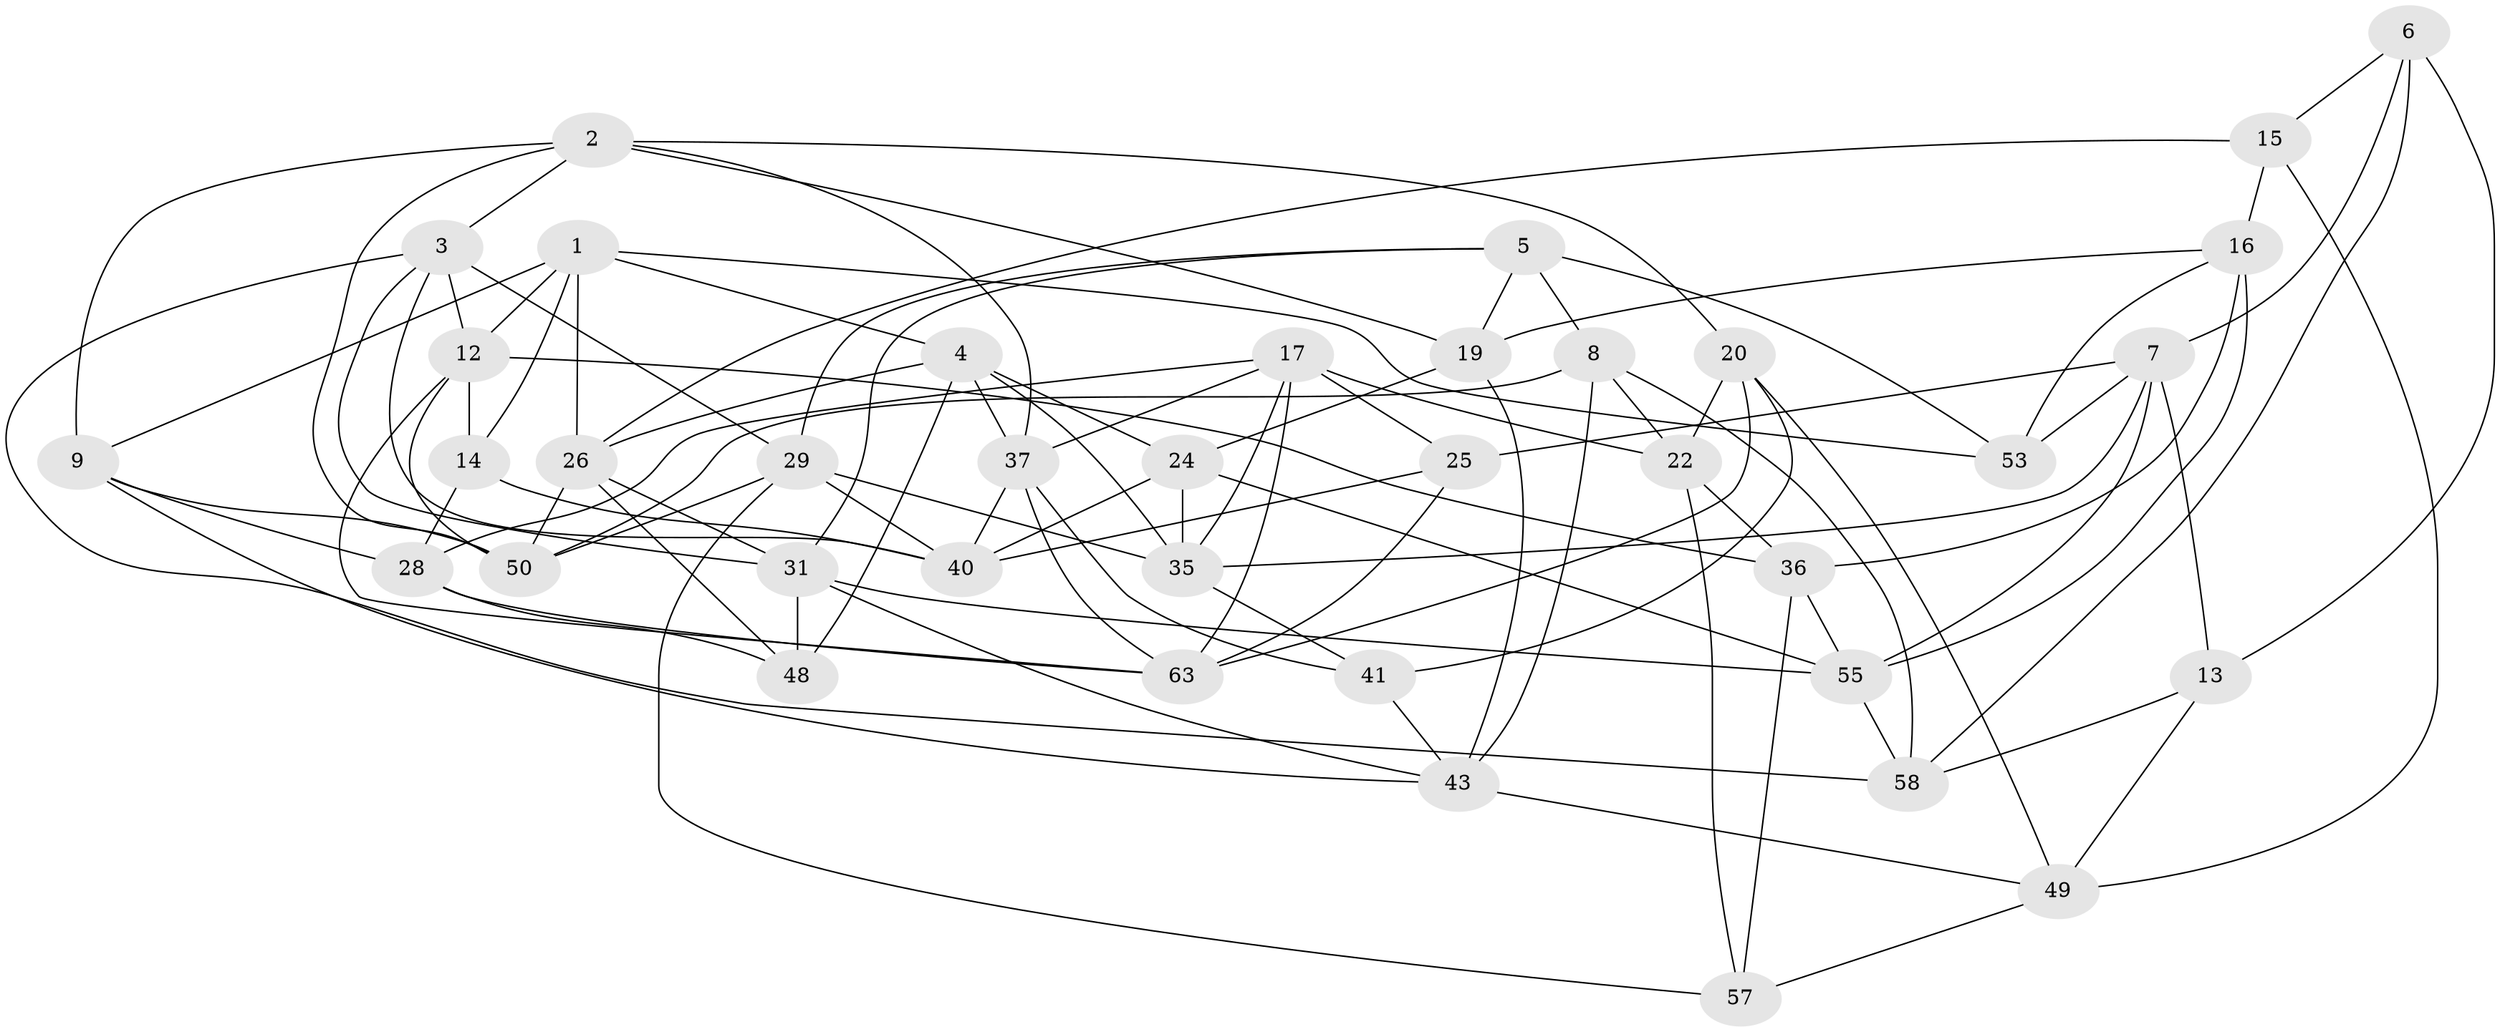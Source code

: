 // Generated by graph-tools (version 1.1) at 2025/24/03/03/25 07:24:28]
// undirected, 38 vertices, 99 edges
graph export_dot {
graph [start="1"]
  node [color=gray90,style=filled];
  1 [super="+27"];
  2 [super="+42"];
  3 [super="+47"];
  4 [super="+11"];
  5 [super="+10"];
  6;
  7 [super="+39"];
  8 [super="+23"];
  9 [super="+60"];
  12 [super="+30"];
  13 [super="+18"];
  14;
  15;
  16 [super="+21"];
  17 [super="+46"];
  19 [super="+32"];
  20 [super="+64"];
  22 [super="+34"];
  24 [super="+33"];
  25;
  26 [super="+54"];
  28 [super="+44"];
  29 [super="+62"];
  31 [super="+67"];
  35 [super="+51"];
  36 [super="+61"];
  37 [super="+38"];
  40 [super="+45"];
  41;
  43 [super="+68"];
  48;
  49 [super="+52"];
  50 [super="+56"];
  53;
  55 [super="+59"];
  57;
  58 [super="+65"];
  63 [super="+66"];
  1 -- 53;
  1 -- 26;
  1 -- 12;
  1 -- 4;
  1 -- 14;
  1 -- 9;
  2 -- 9;
  2 -- 50;
  2 -- 20;
  2 -- 3;
  2 -- 19;
  2 -- 37;
  3 -- 12;
  3 -- 40;
  3 -- 58;
  3 -- 29;
  3 -- 31;
  4 -- 37;
  4 -- 26;
  4 -- 24;
  4 -- 48;
  4 -- 35;
  5 -- 53;
  5 -- 31;
  5 -- 8 [weight=2];
  5 -- 29;
  5 -- 19;
  6 -- 15;
  6 -- 7;
  6 -- 13;
  6 -- 58;
  7 -- 13;
  7 -- 55;
  7 -- 25;
  7 -- 53;
  7 -- 35;
  8 -- 58;
  8 -- 43;
  8 -- 50;
  8 -- 22;
  9 -- 28 [weight=2];
  9 -- 50;
  9 -- 43;
  12 -- 63;
  12 -- 50;
  12 -- 14;
  12 -- 36;
  13 -- 49 [weight=2];
  13 -- 58 [weight=2];
  14 -- 40;
  14 -- 28;
  15 -- 16;
  15 -- 49;
  15 -- 26;
  16 -- 36 [weight=2];
  16 -- 53;
  16 -- 19;
  16 -- 55;
  17 -- 63;
  17 -- 28;
  17 -- 37;
  17 -- 35;
  17 -- 22;
  17 -- 25;
  19 -- 24 [weight=2];
  19 -- 43;
  20 -- 22 [weight=2];
  20 -- 63;
  20 -- 49;
  20 -- 41;
  22 -- 57;
  22 -- 36;
  24 -- 40;
  24 -- 55;
  24 -- 35;
  25 -- 40;
  25 -- 63;
  26 -- 48;
  26 -- 50;
  26 -- 31;
  28 -- 63;
  28 -- 48;
  29 -- 57;
  29 -- 40;
  29 -- 50;
  29 -- 35;
  31 -- 43;
  31 -- 48;
  31 -- 55;
  35 -- 41;
  36 -- 57;
  36 -- 55;
  37 -- 41;
  37 -- 40;
  37 -- 63;
  41 -- 43;
  43 -- 49;
  49 -- 57;
  55 -- 58;
}
